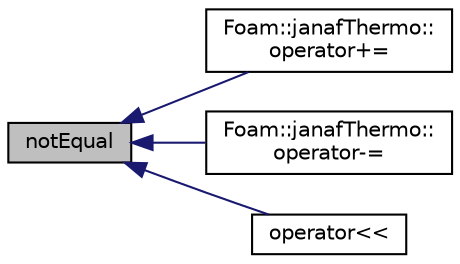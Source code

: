 digraph "notEqual"
{
  bgcolor="transparent";
  edge [fontname="Helvetica",fontsize="10",labelfontname="Helvetica",labelfontsize="10"];
  node [fontname="Helvetica",fontsize="10",shape=record];
  rankdir="LR";
  Node1 [label="notEqual",height=0.2,width=0.4,color="black", fillcolor="grey75", style="filled", fontcolor="black"];
  Node1 -> Node2 [dir="back",color="midnightblue",fontsize="10",style="solid",fontname="Helvetica"];
  Node2 [label="Foam::janafThermo::\loperator+=",height=0.2,width=0.4,color="black",URL="$a01216.html#af0306f4b29cac7ce5c566452f2650d52"];
  Node1 -> Node3 [dir="back",color="midnightblue",fontsize="10",style="solid",fontname="Helvetica"];
  Node3 [label="Foam::janafThermo::\loperator-=",height=0.2,width=0.4,color="black",URL="$a01216.html#a106463e36ba9193a64f372d6aa64b5ca"];
  Node1 -> Node4 [dir="back",color="midnightblue",fontsize="10",style="solid",fontname="Helvetica"];
  Node4 [label="operator\<\<",height=0.2,width=0.4,color="black",URL="$a10725.html#af60c70d39ca76a929082daf7c3a9806b"];
}
